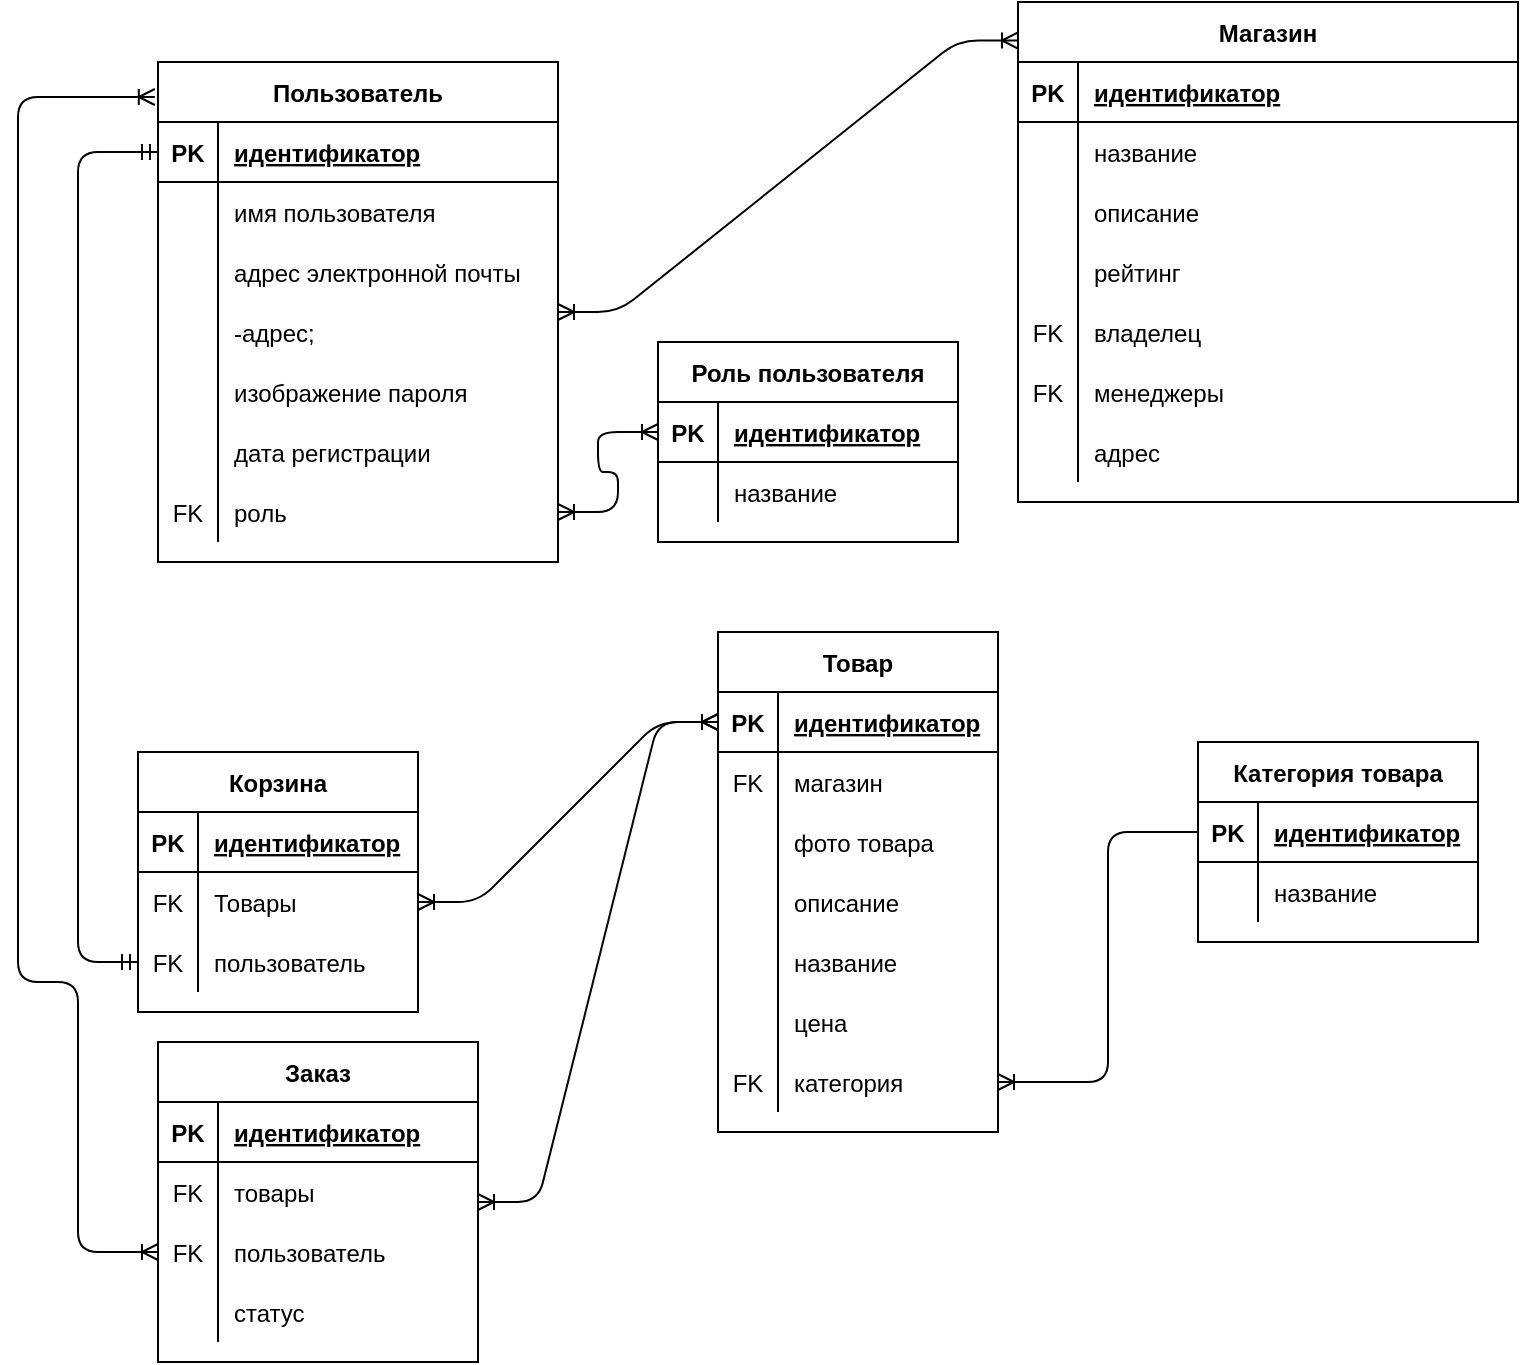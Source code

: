 <mxfile version="14.6.11" type="github">
  <diagram id="R2lEEEUBdFMjLlhIrx00" name="Page-1">
    <mxGraphModel dx="824" dy="929" grid="1" gridSize="10" guides="1" tooltips="1" connect="1" arrows="1" fold="1" page="1" pageScale="1" pageWidth="850" pageHeight="1100" math="0" shadow="0" extFonts="Permanent Marker^https://fonts.googleapis.com/css?family=Permanent+Marker">
      <root>
        <mxCell id="0" />
        <mxCell id="1" parent="0" />
        <mxCell id="C-vyLk0tnHw3VtMMgP7b-23" value="Пользователь" style="shape=table;startSize=30;container=1;collapsible=1;childLayout=tableLayout;fixedRows=1;rowLines=0;fontStyle=1;align=center;resizeLast=1;" parent="1" vertex="1">
          <mxGeometry x="140" y="70" width="200" height="250" as="geometry" />
        </mxCell>
        <mxCell id="C-vyLk0tnHw3VtMMgP7b-24" value="" style="shape=partialRectangle;collapsible=0;dropTarget=0;pointerEvents=0;fillColor=none;points=[[0,0.5],[1,0.5]];portConstraint=eastwest;top=0;left=0;right=0;bottom=1;" parent="C-vyLk0tnHw3VtMMgP7b-23" vertex="1">
          <mxGeometry y="30" width="200" height="30" as="geometry" />
        </mxCell>
        <mxCell id="C-vyLk0tnHw3VtMMgP7b-25" value="PK" style="shape=partialRectangle;overflow=hidden;connectable=0;fillColor=none;top=0;left=0;bottom=0;right=0;fontStyle=1;" parent="C-vyLk0tnHw3VtMMgP7b-24" vertex="1">
          <mxGeometry width="30" height="30" as="geometry" />
        </mxCell>
        <mxCell id="C-vyLk0tnHw3VtMMgP7b-26" value="идентификатор" style="shape=partialRectangle;overflow=hidden;connectable=0;fillColor=none;top=0;left=0;bottom=0;right=0;align=left;spacingLeft=6;fontStyle=5;" parent="C-vyLk0tnHw3VtMMgP7b-24" vertex="1">
          <mxGeometry x="30" width="170" height="30" as="geometry" />
        </mxCell>
        <mxCell id="ABF00D6M1G63eZJYdE8w-53" value="" style="shape=partialRectangle;collapsible=0;dropTarget=0;pointerEvents=0;fillColor=none;points=[[0,0.5],[1,0.5]];portConstraint=eastwest;top=0;left=0;right=0;bottom=0;" vertex="1" parent="C-vyLk0tnHw3VtMMgP7b-23">
          <mxGeometry y="60" width="200" height="30" as="geometry" />
        </mxCell>
        <mxCell id="ABF00D6M1G63eZJYdE8w-54" value="" style="shape=partialRectangle;overflow=hidden;connectable=0;fillColor=none;top=0;left=0;bottom=0;right=0;" vertex="1" parent="ABF00D6M1G63eZJYdE8w-53">
          <mxGeometry width="30" height="30" as="geometry" />
        </mxCell>
        <mxCell id="ABF00D6M1G63eZJYdE8w-55" value="имя пользователя" style="shape=partialRectangle;overflow=hidden;connectable=0;fillColor=none;top=0;left=0;bottom=0;right=0;align=left;spacingLeft=6;" vertex="1" parent="ABF00D6M1G63eZJYdE8w-53">
          <mxGeometry x="30" width="170" height="30" as="geometry" />
        </mxCell>
        <mxCell id="ABF00D6M1G63eZJYdE8w-56" value="" style="shape=partialRectangle;collapsible=0;dropTarget=0;pointerEvents=0;fillColor=none;points=[[0,0.5],[1,0.5]];portConstraint=eastwest;top=0;left=0;right=0;bottom=0;" vertex="1" parent="C-vyLk0tnHw3VtMMgP7b-23">
          <mxGeometry y="90" width="200" height="30" as="geometry" />
        </mxCell>
        <mxCell id="ABF00D6M1G63eZJYdE8w-57" value="" style="shape=partialRectangle;overflow=hidden;connectable=0;fillColor=none;top=0;left=0;bottom=0;right=0;" vertex="1" parent="ABF00D6M1G63eZJYdE8w-56">
          <mxGeometry width="30" height="30" as="geometry" />
        </mxCell>
        <mxCell id="ABF00D6M1G63eZJYdE8w-58" value="адрес электронной почты" style="shape=partialRectangle;overflow=hidden;connectable=0;fillColor=none;top=0;left=0;bottom=0;right=0;align=left;spacingLeft=6;" vertex="1" parent="ABF00D6M1G63eZJYdE8w-56">
          <mxGeometry x="30" width="170" height="30" as="geometry" />
        </mxCell>
        <mxCell id="ABF00D6M1G63eZJYdE8w-59" value="" style="shape=partialRectangle;collapsible=0;dropTarget=0;pointerEvents=0;fillColor=none;points=[[0,0.5],[1,0.5]];portConstraint=eastwest;top=0;left=0;right=0;bottom=0;" vertex="1" parent="C-vyLk0tnHw3VtMMgP7b-23">
          <mxGeometry y="120" width="200" height="30" as="geometry" />
        </mxCell>
        <mxCell id="ABF00D6M1G63eZJYdE8w-60" value="" style="shape=partialRectangle;overflow=hidden;connectable=0;fillColor=none;top=0;left=0;bottom=0;right=0;" vertex="1" parent="ABF00D6M1G63eZJYdE8w-59">
          <mxGeometry width="30" height="30" as="geometry" />
        </mxCell>
        <mxCell id="ABF00D6M1G63eZJYdE8w-61" value="-адрес;" style="shape=partialRectangle;overflow=hidden;connectable=0;fillColor=none;top=0;left=0;bottom=0;right=0;align=left;spacingLeft=6;" vertex="1" parent="ABF00D6M1G63eZJYdE8w-59">
          <mxGeometry x="30" width="170" height="30" as="geometry" />
        </mxCell>
        <mxCell id="ABF00D6M1G63eZJYdE8w-62" value="" style="shape=partialRectangle;collapsible=0;dropTarget=0;pointerEvents=0;fillColor=none;points=[[0,0.5],[1,0.5]];portConstraint=eastwest;top=0;left=0;right=0;bottom=0;" vertex="1" parent="C-vyLk0tnHw3VtMMgP7b-23">
          <mxGeometry y="150" width="200" height="30" as="geometry" />
        </mxCell>
        <mxCell id="ABF00D6M1G63eZJYdE8w-63" value="" style="shape=partialRectangle;overflow=hidden;connectable=0;fillColor=none;top=0;left=0;bottom=0;right=0;" vertex="1" parent="ABF00D6M1G63eZJYdE8w-62">
          <mxGeometry width="30" height="30" as="geometry" />
        </mxCell>
        <mxCell id="ABF00D6M1G63eZJYdE8w-64" value="изображение пароля" style="shape=partialRectangle;overflow=hidden;connectable=0;fillColor=none;top=0;left=0;bottom=0;right=0;align=left;spacingLeft=6;" vertex="1" parent="ABF00D6M1G63eZJYdE8w-62">
          <mxGeometry x="30" width="170" height="30" as="geometry" />
        </mxCell>
        <mxCell id="ABF00D6M1G63eZJYdE8w-65" value="" style="shape=partialRectangle;collapsible=0;dropTarget=0;pointerEvents=0;fillColor=none;points=[[0,0.5],[1,0.5]];portConstraint=eastwest;top=0;left=0;right=0;bottom=0;" vertex="1" parent="C-vyLk0tnHw3VtMMgP7b-23">
          <mxGeometry y="180" width="200" height="30" as="geometry" />
        </mxCell>
        <mxCell id="ABF00D6M1G63eZJYdE8w-66" value="" style="shape=partialRectangle;overflow=hidden;connectable=0;fillColor=none;top=0;left=0;bottom=0;right=0;" vertex="1" parent="ABF00D6M1G63eZJYdE8w-65">
          <mxGeometry width="30" height="30" as="geometry" />
        </mxCell>
        <mxCell id="ABF00D6M1G63eZJYdE8w-67" value="дата регистрации" style="shape=partialRectangle;overflow=hidden;connectable=0;fillColor=none;top=0;left=0;bottom=0;right=0;align=left;spacingLeft=6;" vertex="1" parent="ABF00D6M1G63eZJYdE8w-65">
          <mxGeometry x="30" width="170" height="30" as="geometry" />
        </mxCell>
        <mxCell id="C-vyLk0tnHw3VtMMgP7b-27" value="" style="shape=partialRectangle;collapsible=0;dropTarget=0;pointerEvents=0;fillColor=none;points=[[0,0.5],[1,0.5]];portConstraint=eastwest;top=0;left=0;right=0;bottom=0;" parent="C-vyLk0tnHw3VtMMgP7b-23" vertex="1">
          <mxGeometry y="210" width="200" height="30" as="geometry" />
        </mxCell>
        <mxCell id="C-vyLk0tnHw3VtMMgP7b-28" value="FK" style="shape=partialRectangle;overflow=hidden;connectable=0;fillColor=none;top=0;left=0;bottom=0;right=0;" parent="C-vyLk0tnHw3VtMMgP7b-27" vertex="1">
          <mxGeometry width="30" height="30" as="geometry" />
        </mxCell>
        <mxCell id="C-vyLk0tnHw3VtMMgP7b-29" value="роль" style="shape=partialRectangle;overflow=hidden;connectable=0;fillColor=none;top=0;left=0;bottom=0;right=0;align=left;spacingLeft=6;" parent="C-vyLk0tnHw3VtMMgP7b-27" vertex="1">
          <mxGeometry x="30" width="170" height="30" as="geometry" />
        </mxCell>
        <mxCell id="ABF00D6M1G63eZJYdE8w-1" value="Роль пользователя" style="shape=table;startSize=30;container=1;collapsible=1;childLayout=tableLayout;fixedRows=1;rowLines=0;fontStyle=1;align=center;resizeLast=1;" vertex="1" parent="1">
          <mxGeometry x="390" y="210" width="150.0" height="100" as="geometry" />
        </mxCell>
        <mxCell id="ABF00D6M1G63eZJYdE8w-2" value="" style="shape=partialRectangle;collapsible=0;dropTarget=0;pointerEvents=0;fillColor=none;points=[[0,0.5],[1,0.5]];portConstraint=eastwest;top=0;left=0;right=0;bottom=1;" vertex="1" parent="ABF00D6M1G63eZJYdE8w-1">
          <mxGeometry y="30" width="150.0" height="30" as="geometry" />
        </mxCell>
        <mxCell id="ABF00D6M1G63eZJYdE8w-3" value="PK" style="shape=partialRectangle;overflow=hidden;connectable=0;fillColor=none;top=0;left=0;bottom=0;right=0;fontStyle=1;" vertex="1" parent="ABF00D6M1G63eZJYdE8w-2">
          <mxGeometry width="30" height="30" as="geometry" />
        </mxCell>
        <mxCell id="ABF00D6M1G63eZJYdE8w-4" value="идентификатор" style="shape=partialRectangle;overflow=hidden;connectable=0;fillColor=none;top=0;left=0;bottom=0;right=0;align=left;spacingLeft=6;fontStyle=5;" vertex="1" parent="ABF00D6M1G63eZJYdE8w-2">
          <mxGeometry x="30" width="120.0" height="30" as="geometry" />
        </mxCell>
        <mxCell id="ABF00D6M1G63eZJYdE8w-5" value="" style="shape=partialRectangle;collapsible=0;dropTarget=0;pointerEvents=0;fillColor=none;points=[[0,0.5],[1,0.5]];portConstraint=eastwest;top=0;left=0;right=0;bottom=0;" vertex="1" parent="ABF00D6M1G63eZJYdE8w-1">
          <mxGeometry y="60" width="150.0" height="30" as="geometry" />
        </mxCell>
        <mxCell id="ABF00D6M1G63eZJYdE8w-6" value="" style="shape=partialRectangle;overflow=hidden;connectable=0;fillColor=none;top=0;left=0;bottom=0;right=0;" vertex="1" parent="ABF00D6M1G63eZJYdE8w-5">
          <mxGeometry width="30" height="30" as="geometry" />
        </mxCell>
        <mxCell id="ABF00D6M1G63eZJYdE8w-7" value="название" style="shape=partialRectangle;overflow=hidden;connectable=0;fillColor=none;top=0;left=0;bottom=0;right=0;align=left;spacingLeft=6;" vertex="1" parent="ABF00D6M1G63eZJYdE8w-5">
          <mxGeometry x="30" width="120.0" height="30" as="geometry" />
        </mxCell>
        <mxCell id="ABF00D6M1G63eZJYdE8w-15" value="Товар" style="shape=table;startSize=30;container=1;collapsible=1;childLayout=tableLayout;fixedRows=1;rowLines=0;fontStyle=1;align=center;resizeLast=1;" vertex="1" parent="1">
          <mxGeometry x="420" y="355" width="140" height="250" as="geometry" />
        </mxCell>
        <mxCell id="ABF00D6M1G63eZJYdE8w-16" value="" style="shape=partialRectangle;collapsible=0;dropTarget=0;pointerEvents=0;fillColor=none;points=[[0,0.5],[1,0.5]];portConstraint=eastwest;top=0;left=0;right=0;bottom=1;" vertex="1" parent="ABF00D6M1G63eZJYdE8w-15">
          <mxGeometry y="30" width="140" height="30" as="geometry" />
        </mxCell>
        <mxCell id="ABF00D6M1G63eZJYdE8w-17" value="PK" style="shape=partialRectangle;overflow=hidden;connectable=0;fillColor=none;top=0;left=0;bottom=0;right=0;fontStyle=1;" vertex="1" parent="ABF00D6M1G63eZJYdE8w-16">
          <mxGeometry width="30" height="30" as="geometry" />
        </mxCell>
        <mxCell id="ABF00D6M1G63eZJYdE8w-18" value="идентификатор" style="shape=partialRectangle;overflow=hidden;connectable=0;fillColor=none;top=0;left=0;bottom=0;right=0;align=left;spacingLeft=6;fontStyle=5;" vertex="1" parent="ABF00D6M1G63eZJYdE8w-16">
          <mxGeometry x="30" width="110" height="30" as="geometry" />
        </mxCell>
        <mxCell id="ABF00D6M1G63eZJYdE8w-69" value="" style="shape=partialRectangle;collapsible=0;dropTarget=0;pointerEvents=0;fillColor=none;points=[[0,0.5],[1,0.5]];portConstraint=eastwest;top=0;left=0;right=0;bottom=0;" vertex="1" parent="ABF00D6M1G63eZJYdE8w-15">
          <mxGeometry y="60" width="140" height="30" as="geometry" />
        </mxCell>
        <mxCell id="ABF00D6M1G63eZJYdE8w-70" value="FK" style="shape=partialRectangle;overflow=hidden;connectable=0;fillColor=none;top=0;left=0;bottom=0;right=0;" vertex="1" parent="ABF00D6M1G63eZJYdE8w-69">
          <mxGeometry width="30" height="30" as="geometry" />
        </mxCell>
        <mxCell id="ABF00D6M1G63eZJYdE8w-71" value="магазин" style="shape=partialRectangle;overflow=hidden;connectable=0;fillColor=none;top=0;left=0;bottom=0;right=0;align=left;spacingLeft=6;" vertex="1" parent="ABF00D6M1G63eZJYdE8w-69">
          <mxGeometry x="30" width="110" height="30" as="geometry" />
        </mxCell>
        <mxCell id="ABF00D6M1G63eZJYdE8w-72" value="" style="shape=partialRectangle;collapsible=0;dropTarget=0;pointerEvents=0;fillColor=none;points=[[0,0.5],[1,0.5]];portConstraint=eastwest;top=0;left=0;right=0;bottom=0;" vertex="1" parent="ABF00D6M1G63eZJYdE8w-15">
          <mxGeometry y="90" width="140" height="30" as="geometry" />
        </mxCell>
        <mxCell id="ABF00D6M1G63eZJYdE8w-73" value="" style="shape=partialRectangle;overflow=hidden;connectable=0;fillColor=none;top=0;left=0;bottom=0;right=0;" vertex="1" parent="ABF00D6M1G63eZJYdE8w-72">
          <mxGeometry width="30" height="30" as="geometry" />
        </mxCell>
        <mxCell id="ABF00D6M1G63eZJYdE8w-74" value="фото товара" style="shape=partialRectangle;overflow=hidden;connectable=0;fillColor=none;top=0;left=0;bottom=0;right=0;align=left;spacingLeft=6;" vertex="1" parent="ABF00D6M1G63eZJYdE8w-72">
          <mxGeometry x="30" width="110" height="30" as="geometry" />
        </mxCell>
        <mxCell id="ABF00D6M1G63eZJYdE8w-75" value="" style="shape=partialRectangle;collapsible=0;dropTarget=0;pointerEvents=0;fillColor=none;points=[[0,0.5],[1,0.5]];portConstraint=eastwest;top=0;left=0;right=0;bottom=0;" vertex="1" parent="ABF00D6M1G63eZJYdE8w-15">
          <mxGeometry y="120" width="140" height="30" as="geometry" />
        </mxCell>
        <mxCell id="ABF00D6M1G63eZJYdE8w-76" value="" style="shape=partialRectangle;overflow=hidden;connectable=0;fillColor=none;top=0;left=0;bottom=0;right=0;" vertex="1" parent="ABF00D6M1G63eZJYdE8w-75">
          <mxGeometry width="30" height="30" as="geometry" />
        </mxCell>
        <mxCell id="ABF00D6M1G63eZJYdE8w-77" value="описание" style="shape=partialRectangle;overflow=hidden;connectable=0;fillColor=none;top=0;left=0;bottom=0;right=0;align=left;spacingLeft=6;" vertex="1" parent="ABF00D6M1G63eZJYdE8w-75">
          <mxGeometry x="30" width="110" height="30" as="geometry" />
        </mxCell>
        <mxCell id="ABF00D6M1G63eZJYdE8w-78" value="" style="shape=partialRectangle;collapsible=0;dropTarget=0;pointerEvents=0;fillColor=none;points=[[0,0.5],[1,0.5]];portConstraint=eastwest;top=0;left=0;right=0;bottom=0;" vertex="1" parent="ABF00D6M1G63eZJYdE8w-15">
          <mxGeometry y="150" width="140" height="30" as="geometry" />
        </mxCell>
        <mxCell id="ABF00D6M1G63eZJYdE8w-79" value="" style="shape=partialRectangle;overflow=hidden;connectable=0;fillColor=none;top=0;left=0;bottom=0;right=0;" vertex="1" parent="ABF00D6M1G63eZJYdE8w-78">
          <mxGeometry width="30" height="30" as="geometry" />
        </mxCell>
        <mxCell id="ABF00D6M1G63eZJYdE8w-80" value="название" style="shape=partialRectangle;overflow=hidden;connectable=0;fillColor=none;top=0;left=0;bottom=0;right=0;align=left;spacingLeft=6;" vertex="1" parent="ABF00D6M1G63eZJYdE8w-78">
          <mxGeometry x="30" width="110" height="30" as="geometry" />
        </mxCell>
        <mxCell id="ABF00D6M1G63eZJYdE8w-81" value="" style="shape=partialRectangle;collapsible=0;dropTarget=0;pointerEvents=0;fillColor=none;points=[[0,0.5],[1,0.5]];portConstraint=eastwest;top=0;left=0;right=0;bottom=0;" vertex="1" parent="ABF00D6M1G63eZJYdE8w-15">
          <mxGeometry y="180" width="140" height="30" as="geometry" />
        </mxCell>
        <mxCell id="ABF00D6M1G63eZJYdE8w-82" value="" style="shape=partialRectangle;overflow=hidden;connectable=0;fillColor=none;top=0;left=0;bottom=0;right=0;" vertex="1" parent="ABF00D6M1G63eZJYdE8w-81">
          <mxGeometry width="30" height="30" as="geometry" />
        </mxCell>
        <mxCell id="ABF00D6M1G63eZJYdE8w-83" value="цена" style="shape=partialRectangle;overflow=hidden;connectable=0;fillColor=none;top=0;left=0;bottom=0;right=0;align=left;spacingLeft=6;" vertex="1" parent="ABF00D6M1G63eZJYdE8w-81">
          <mxGeometry x="30" width="110" height="30" as="geometry" />
        </mxCell>
        <mxCell id="ABF00D6M1G63eZJYdE8w-19" value="" style="shape=partialRectangle;collapsible=0;dropTarget=0;pointerEvents=0;fillColor=none;points=[[0,0.5],[1,0.5]];portConstraint=eastwest;top=0;left=0;right=0;bottom=0;" vertex="1" parent="ABF00D6M1G63eZJYdE8w-15">
          <mxGeometry y="210" width="140" height="30" as="geometry" />
        </mxCell>
        <mxCell id="ABF00D6M1G63eZJYdE8w-20" value="FK" style="shape=partialRectangle;overflow=hidden;connectable=0;fillColor=none;top=0;left=0;bottom=0;right=0;" vertex="1" parent="ABF00D6M1G63eZJYdE8w-19">
          <mxGeometry width="30" height="30" as="geometry" />
        </mxCell>
        <mxCell id="ABF00D6M1G63eZJYdE8w-21" value="категория" style="shape=partialRectangle;overflow=hidden;connectable=0;fillColor=none;top=0;left=0;bottom=0;right=0;align=left;spacingLeft=6;" vertex="1" parent="ABF00D6M1G63eZJYdE8w-19">
          <mxGeometry x="30" width="110" height="30" as="geometry" />
        </mxCell>
        <mxCell id="ABF00D6M1G63eZJYdE8w-22" value="Категория товара" style="shape=table;startSize=30;container=1;collapsible=1;childLayout=tableLayout;fixedRows=1;rowLines=0;fontStyle=1;align=center;resizeLast=1;" vertex="1" parent="1">
          <mxGeometry x="660" y="410" width="140.0" height="100" as="geometry" />
        </mxCell>
        <mxCell id="ABF00D6M1G63eZJYdE8w-23" value="" style="shape=partialRectangle;collapsible=0;dropTarget=0;pointerEvents=0;fillColor=none;points=[[0,0.5],[1,0.5]];portConstraint=eastwest;top=0;left=0;right=0;bottom=1;" vertex="1" parent="ABF00D6M1G63eZJYdE8w-22">
          <mxGeometry y="30" width="140.0" height="30" as="geometry" />
        </mxCell>
        <mxCell id="ABF00D6M1G63eZJYdE8w-24" value="PK" style="shape=partialRectangle;overflow=hidden;connectable=0;fillColor=none;top=0;left=0;bottom=0;right=0;fontStyle=1;" vertex="1" parent="ABF00D6M1G63eZJYdE8w-23">
          <mxGeometry width="30" height="30" as="geometry" />
        </mxCell>
        <mxCell id="ABF00D6M1G63eZJYdE8w-25" value="идентификатор" style="shape=partialRectangle;overflow=hidden;connectable=0;fillColor=none;top=0;left=0;bottom=0;right=0;align=left;spacingLeft=6;fontStyle=5;" vertex="1" parent="ABF00D6M1G63eZJYdE8w-23">
          <mxGeometry x="30" width="110.0" height="30" as="geometry" />
        </mxCell>
        <mxCell id="ABF00D6M1G63eZJYdE8w-26" value="" style="shape=partialRectangle;collapsible=0;dropTarget=0;pointerEvents=0;fillColor=none;points=[[0,0.5],[1,0.5]];portConstraint=eastwest;top=0;left=0;right=0;bottom=0;" vertex="1" parent="ABF00D6M1G63eZJYdE8w-22">
          <mxGeometry y="60" width="140.0" height="30" as="geometry" />
        </mxCell>
        <mxCell id="ABF00D6M1G63eZJYdE8w-27" value="" style="shape=partialRectangle;overflow=hidden;connectable=0;fillColor=none;top=0;left=0;bottom=0;right=0;" vertex="1" parent="ABF00D6M1G63eZJYdE8w-26">
          <mxGeometry width="30" height="30" as="geometry" />
        </mxCell>
        <mxCell id="ABF00D6M1G63eZJYdE8w-28" value="название" style="shape=partialRectangle;overflow=hidden;connectable=0;fillColor=none;top=0;left=0;bottom=0;right=0;align=left;spacingLeft=6;" vertex="1" parent="ABF00D6M1G63eZJYdE8w-26">
          <mxGeometry x="30" width="110.0" height="30" as="geometry" />
        </mxCell>
        <mxCell id="ABF00D6M1G63eZJYdE8w-29" value="Корзина" style="shape=table;startSize=30;container=1;collapsible=1;childLayout=tableLayout;fixedRows=1;rowLines=0;fontStyle=1;align=center;resizeLast=1;" vertex="1" parent="1">
          <mxGeometry x="130" y="415" width="140" height="130" as="geometry" />
        </mxCell>
        <mxCell id="ABF00D6M1G63eZJYdE8w-30" value="" style="shape=partialRectangle;collapsible=0;dropTarget=0;pointerEvents=0;fillColor=none;points=[[0,0.5],[1,0.5]];portConstraint=eastwest;top=0;left=0;right=0;bottom=1;" vertex="1" parent="ABF00D6M1G63eZJYdE8w-29">
          <mxGeometry y="30" width="140" height="30" as="geometry" />
        </mxCell>
        <mxCell id="ABF00D6M1G63eZJYdE8w-31" value="PK" style="shape=partialRectangle;overflow=hidden;connectable=0;fillColor=none;top=0;left=0;bottom=0;right=0;fontStyle=1;" vertex="1" parent="ABF00D6M1G63eZJYdE8w-30">
          <mxGeometry width="30" height="30" as="geometry" />
        </mxCell>
        <mxCell id="ABF00D6M1G63eZJYdE8w-32" value="идентификатор" style="shape=partialRectangle;overflow=hidden;connectable=0;fillColor=none;top=0;left=0;bottom=0;right=0;align=left;spacingLeft=6;fontStyle=5;" vertex="1" parent="ABF00D6M1G63eZJYdE8w-30">
          <mxGeometry x="30" width="110" height="30" as="geometry" />
        </mxCell>
        <mxCell id="ABF00D6M1G63eZJYdE8w-85" value="" style="shape=partialRectangle;collapsible=0;dropTarget=0;pointerEvents=0;fillColor=none;points=[[0,0.5],[1,0.5]];portConstraint=eastwest;top=0;left=0;right=0;bottom=0;" vertex="1" parent="ABF00D6M1G63eZJYdE8w-29">
          <mxGeometry y="60" width="140" height="30" as="geometry" />
        </mxCell>
        <mxCell id="ABF00D6M1G63eZJYdE8w-86" value="FK" style="shape=partialRectangle;overflow=hidden;connectable=0;fillColor=none;top=0;left=0;bottom=0;right=0;" vertex="1" parent="ABF00D6M1G63eZJYdE8w-85">
          <mxGeometry width="30" height="30" as="geometry" />
        </mxCell>
        <mxCell id="ABF00D6M1G63eZJYdE8w-87" value="Товары" style="shape=partialRectangle;overflow=hidden;connectable=0;fillColor=none;top=0;left=0;bottom=0;right=0;align=left;spacingLeft=6;" vertex="1" parent="ABF00D6M1G63eZJYdE8w-85">
          <mxGeometry x="30" width="110" height="30" as="geometry" />
        </mxCell>
        <mxCell id="ABF00D6M1G63eZJYdE8w-33" value="" style="shape=partialRectangle;collapsible=0;dropTarget=0;pointerEvents=0;fillColor=none;points=[[0,0.5],[1,0.5]];portConstraint=eastwest;top=0;left=0;right=0;bottom=0;" vertex="1" parent="ABF00D6M1G63eZJYdE8w-29">
          <mxGeometry y="90" width="140" height="30" as="geometry" />
        </mxCell>
        <mxCell id="ABF00D6M1G63eZJYdE8w-34" value="FK" style="shape=partialRectangle;overflow=hidden;connectable=0;fillColor=none;top=0;left=0;bottom=0;right=0;" vertex="1" parent="ABF00D6M1G63eZJYdE8w-33">
          <mxGeometry width="30" height="30" as="geometry" />
        </mxCell>
        <mxCell id="ABF00D6M1G63eZJYdE8w-35" value="пользователь" style="shape=partialRectangle;overflow=hidden;connectable=0;fillColor=none;top=0;left=0;bottom=0;right=0;align=left;spacingLeft=6;" vertex="1" parent="ABF00D6M1G63eZJYdE8w-33">
          <mxGeometry x="30" width="110" height="30" as="geometry" />
        </mxCell>
        <mxCell id="ABF00D6M1G63eZJYdE8w-36" value="Заказ" style="shape=table;startSize=30;container=1;collapsible=1;childLayout=tableLayout;fixedRows=1;rowLines=0;fontStyle=1;align=center;resizeLast=1;" vertex="1" parent="1">
          <mxGeometry x="140" y="560" width="160" height="160.0" as="geometry" />
        </mxCell>
        <mxCell id="ABF00D6M1G63eZJYdE8w-37" value="" style="shape=partialRectangle;collapsible=0;dropTarget=0;pointerEvents=0;fillColor=none;points=[[0,0.5],[1,0.5]];portConstraint=eastwest;top=0;left=0;right=0;bottom=1;" vertex="1" parent="ABF00D6M1G63eZJYdE8w-36">
          <mxGeometry y="30" width="160" height="30" as="geometry" />
        </mxCell>
        <mxCell id="ABF00D6M1G63eZJYdE8w-38" value="PK" style="shape=partialRectangle;overflow=hidden;connectable=0;fillColor=none;top=0;left=0;bottom=0;right=0;fontStyle=1;" vertex="1" parent="ABF00D6M1G63eZJYdE8w-37">
          <mxGeometry width="30" height="30" as="geometry" />
        </mxCell>
        <mxCell id="ABF00D6M1G63eZJYdE8w-39" value="идентификатор" style="shape=partialRectangle;overflow=hidden;connectable=0;fillColor=none;top=0;left=0;bottom=0;right=0;align=left;spacingLeft=6;fontStyle=5;" vertex="1" parent="ABF00D6M1G63eZJYdE8w-37">
          <mxGeometry x="30" width="130" height="30" as="geometry" />
        </mxCell>
        <mxCell id="ABF00D6M1G63eZJYdE8w-92" value="" style="shape=partialRectangle;collapsible=0;dropTarget=0;pointerEvents=0;fillColor=none;points=[[0,0.5],[1,0.5]];portConstraint=eastwest;top=0;left=0;right=0;bottom=0;" vertex="1" parent="ABF00D6M1G63eZJYdE8w-36">
          <mxGeometry y="60" width="160" height="30" as="geometry" />
        </mxCell>
        <mxCell id="ABF00D6M1G63eZJYdE8w-93" value="FK" style="shape=partialRectangle;overflow=hidden;connectable=0;fillColor=none;top=0;left=0;bottom=0;right=0;" vertex="1" parent="ABF00D6M1G63eZJYdE8w-92">
          <mxGeometry width="30" height="30" as="geometry" />
        </mxCell>
        <mxCell id="ABF00D6M1G63eZJYdE8w-94" value="товары" style="shape=partialRectangle;overflow=hidden;connectable=0;fillColor=none;top=0;left=0;bottom=0;right=0;align=left;spacingLeft=6;" vertex="1" parent="ABF00D6M1G63eZJYdE8w-92">
          <mxGeometry x="30" width="130" height="30" as="geometry" />
        </mxCell>
        <mxCell id="ABF00D6M1G63eZJYdE8w-95" value="" style="shape=partialRectangle;collapsible=0;dropTarget=0;pointerEvents=0;fillColor=none;points=[[0,0.5],[1,0.5]];portConstraint=eastwest;top=0;left=0;right=0;bottom=0;" vertex="1" parent="ABF00D6M1G63eZJYdE8w-36">
          <mxGeometry y="90" width="160" height="30" as="geometry" />
        </mxCell>
        <mxCell id="ABF00D6M1G63eZJYdE8w-96" value="FK" style="shape=partialRectangle;overflow=hidden;connectable=0;fillColor=none;top=0;left=0;bottom=0;right=0;" vertex="1" parent="ABF00D6M1G63eZJYdE8w-95">
          <mxGeometry width="30" height="30" as="geometry" />
        </mxCell>
        <mxCell id="ABF00D6M1G63eZJYdE8w-97" value="пользователь" style="shape=partialRectangle;overflow=hidden;connectable=0;fillColor=none;top=0;left=0;bottom=0;right=0;align=left;spacingLeft=6;" vertex="1" parent="ABF00D6M1G63eZJYdE8w-95">
          <mxGeometry x="30" width="130" height="30" as="geometry" />
        </mxCell>
        <mxCell id="ABF00D6M1G63eZJYdE8w-40" value="" style="shape=partialRectangle;collapsible=0;dropTarget=0;pointerEvents=0;fillColor=none;points=[[0,0.5],[1,0.5]];portConstraint=eastwest;top=0;left=0;right=0;bottom=0;" vertex="1" parent="ABF00D6M1G63eZJYdE8w-36">
          <mxGeometry y="120" width="160" height="30" as="geometry" />
        </mxCell>
        <mxCell id="ABF00D6M1G63eZJYdE8w-41" value="" style="shape=partialRectangle;overflow=hidden;connectable=0;fillColor=none;top=0;left=0;bottom=0;right=0;" vertex="1" parent="ABF00D6M1G63eZJYdE8w-40">
          <mxGeometry width="30" height="30" as="geometry" />
        </mxCell>
        <mxCell id="ABF00D6M1G63eZJYdE8w-42" value="статус" style="shape=partialRectangle;overflow=hidden;connectable=0;fillColor=none;top=0;left=0;bottom=0;right=0;align=left;spacingLeft=6;" vertex="1" parent="ABF00D6M1G63eZJYdE8w-40">
          <mxGeometry x="30" width="130" height="30" as="geometry" />
        </mxCell>
        <mxCell id="ABF00D6M1G63eZJYdE8w-43" value="Магазин" style="shape=table;startSize=30;container=1;collapsible=1;childLayout=tableLayout;fixedRows=1;rowLines=0;fontStyle=1;align=center;resizeLast=1;" vertex="1" parent="1">
          <mxGeometry x="570" y="40" width="250" height="250" as="geometry" />
        </mxCell>
        <mxCell id="ABF00D6M1G63eZJYdE8w-44" value="" style="shape=partialRectangle;collapsible=0;dropTarget=0;pointerEvents=0;fillColor=none;points=[[0,0.5],[1,0.5]];portConstraint=eastwest;top=0;left=0;right=0;bottom=1;" vertex="1" parent="ABF00D6M1G63eZJYdE8w-43">
          <mxGeometry y="30" width="250" height="30" as="geometry" />
        </mxCell>
        <mxCell id="ABF00D6M1G63eZJYdE8w-45" value="PK" style="shape=partialRectangle;overflow=hidden;connectable=0;fillColor=none;top=0;left=0;bottom=0;right=0;fontStyle=1;" vertex="1" parent="ABF00D6M1G63eZJYdE8w-44">
          <mxGeometry width="30" height="30" as="geometry" />
        </mxCell>
        <mxCell id="ABF00D6M1G63eZJYdE8w-46" value="идентификатор" style="shape=partialRectangle;overflow=hidden;connectable=0;fillColor=none;top=0;left=0;bottom=0;right=0;align=left;spacingLeft=6;fontStyle=5;" vertex="1" parent="ABF00D6M1G63eZJYdE8w-44">
          <mxGeometry x="30" width="220" height="30" as="geometry" />
        </mxCell>
        <mxCell id="ABF00D6M1G63eZJYdE8w-100" value="" style="shape=partialRectangle;collapsible=0;dropTarget=0;pointerEvents=0;fillColor=none;points=[[0,0.5],[1,0.5]];portConstraint=eastwest;top=0;left=0;right=0;bottom=0;" vertex="1" parent="ABF00D6M1G63eZJYdE8w-43">
          <mxGeometry y="60" width="250" height="30" as="geometry" />
        </mxCell>
        <mxCell id="ABF00D6M1G63eZJYdE8w-101" value="" style="shape=partialRectangle;overflow=hidden;connectable=0;fillColor=none;top=0;left=0;bottom=0;right=0;" vertex="1" parent="ABF00D6M1G63eZJYdE8w-100">
          <mxGeometry width="30" height="30" as="geometry" />
        </mxCell>
        <mxCell id="ABF00D6M1G63eZJYdE8w-102" value="название" style="shape=partialRectangle;overflow=hidden;connectable=0;fillColor=none;top=0;left=0;bottom=0;right=0;align=left;spacingLeft=6;" vertex="1" parent="ABF00D6M1G63eZJYdE8w-100">
          <mxGeometry x="30" width="220" height="30" as="geometry" />
        </mxCell>
        <mxCell id="ABF00D6M1G63eZJYdE8w-103" value="" style="shape=partialRectangle;collapsible=0;dropTarget=0;pointerEvents=0;fillColor=none;points=[[0,0.5],[1,0.5]];portConstraint=eastwest;top=0;left=0;right=0;bottom=0;" vertex="1" parent="ABF00D6M1G63eZJYdE8w-43">
          <mxGeometry y="90" width="250" height="30" as="geometry" />
        </mxCell>
        <mxCell id="ABF00D6M1G63eZJYdE8w-104" value="" style="shape=partialRectangle;overflow=hidden;connectable=0;fillColor=none;top=0;left=0;bottom=0;right=0;" vertex="1" parent="ABF00D6M1G63eZJYdE8w-103">
          <mxGeometry width="30" height="30" as="geometry" />
        </mxCell>
        <mxCell id="ABF00D6M1G63eZJYdE8w-105" value="описание" style="shape=partialRectangle;overflow=hidden;connectable=0;fillColor=none;top=0;left=0;bottom=0;right=0;align=left;spacingLeft=6;" vertex="1" parent="ABF00D6M1G63eZJYdE8w-103">
          <mxGeometry x="30" width="220" height="30" as="geometry" />
        </mxCell>
        <mxCell id="ABF00D6M1G63eZJYdE8w-106" value="" style="shape=partialRectangle;collapsible=0;dropTarget=0;pointerEvents=0;fillColor=none;points=[[0,0.5],[1,0.5]];portConstraint=eastwest;top=0;left=0;right=0;bottom=0;" vertex="1" parent="ABF00D6M1G63eZJYdE8w-43">
          <mxGeometry y="120" width="250" height="30" as="geometry" />
        </mxCell>
        <mxCell id="ABF00D6M1G63eZJYdE8w-107" value="" style="shape=partialRectangle;overflow=hidden;connectable=0;fillColor=none;top=0;left=0;bottom=0;right=0;" vertex="1" parent="ABF00D6M1G63eZJYdE8w-106">
          <mxGeometry width="30" height="30" as="geometry" />
        </mxCell>
        <mxCell id="ABF00D6M1G63eZJYdE8w-108" value="рейтинг" style="shape=partialRectangle;overflow=hidden;connectable=0;fillColor=none;top=0;left=0;bottom=0;right=0;align=left;spacingLeft=6;" vertex="1" parent="ABF00D6M1G63eZJYdE8w-106">
          <mxGeometry x="30" width="220" height="30" as="geometry" />
        </mxCell>
        <mxCell id="ABF00D6M1G63eZJYdE8w-109" value="" style="shape=partialRectangle;collapsible=0;dropTarget=0;pointerEvents=0;fillColor=none;points=[[0,0.5],[1,0.5]];portConstraint=eastwest;top=0;left=0;right=0;bottom=0;" vertex="1" parent="ABF00D6M1G63eZJYdE8w-43">
          <mxGeometry y="150" width="250" height="30" as="geometry" />
        </mxCell>
        <mxCell id="ABF00D6M1G63eZJYdE8w-110" value="FK" style="shape=partialRectangle;overflow=hidden;connectable=0;fillColor=none;top=0;left=0;bottom=0;right=0;" vertex="1" parent="ABF00D6M1G63eZJYdE8w-109">
          <mxGeometry width="30" height="30" as="geometry" />
        </mxCell>
        <mxCell id="ABF00D6M1G63eZJYdE8w-111" value="владелец" style="shape=partialRectangle;overflow=hidden;connectable=0;fillColor=none;top=0;left=0;bottom=0;right=0;align=left;spacingLeft=6;" vertex="1" parent="ABF00D6M1G63eZJYdE8w-109">
          <mxGeometry x="30" width="220" height="30" as="geometry" />
        </mxCell>
        <mxCell id="ABF00D6M1G63eZJYdE8w-112" value="" style="shape=partialRectangle;collapsible=0;dropTarget=0;pointerEvents=0;fillColor=none;points=[[0,0.5],[1,0.5]];portConstraint=eastwest;top=0;left=0;right=0;bottom=0;" vertex="1" parent="ABF00D6M1G63eZJYdE8w-43">
          <mxGeometry y="180" width="250" height="30" as="geometry" />
        </mxCell>
        <mxCell id="ABF00D6M1G63eZJYdE8w-113" value="FK" style="shape=partialRectangle;overflow=hidden;connectable=0;fillColor=none;top=0;left=0;bottom=0;right=0;" vertex="1" parent="ABF00D6M1G63eZJYdE8w-112">
          <mxGeometry width="30" height="30" as="geometry" />
        </mxCell>
        <mxCell id="ABF00D6M1G63eZJYdE8w-114" value="менеджеры" style="shape=partialRectangle;overflow=hidden;connectable=0;fillColor=none;top=0;left=0;bottom=0;right=0;align=left;spacingLeft=6;" vertex="1" parent="ABF00D6M1G63eZJYdE8w-112">
          <mxGeometry x="30" width="220" height="30" as="geometry" />
        </mxCell>
        <mxCell id="ABF00D6M1G63eZJYdE8w-47" value="" style="shape=partialRectangle;collapsible=0;dropTarget=0;pointerEvents=0;fillColor=none;points=[[0,0.5],[1,0.5]];portConstraint=eastwest;top=0;left=0;right=0;bottom=0;" vertex="1" parent="ABF00D6M1G63eZJYdE8w-43">
          <mxGeometry y="210" width="250" height="30" as="geometry" />
        </mxCell>
        <mxCell id="ABF00D6M1G63eZJYdE8w-48" value="" style="shape=partialRectangle;overflow=hidden;connectable=0;fillColor=none;top=0;left=0;bottom=0;right=0;" vertex="1" parent="ABF00D6M1G63eZJYdE8w-47">
          <mxGeometry width="30" height="30" as="geometry" />
        </mxCell>
        <mxCell id="ABF00D6M1G63eZJYdE8w-49" value="адрес" style="shape=partialRectangle;overflow=hidden;connectable=0;fillColor=none;top=0;left=0;bottom=0;right=0;align=left;spacingLeft=6;" vertex="1" parent="ABF00D6M1G63eZJYdE8w-47">
          <mxGeometry x="30" width="220" height="30" as="geometry" />
        </mxCell>
        <mxCell id="ABF00D6M1G63eZJYdE8w-68" value="" style="edgeStyle=entityRelationEdgeStyle;fontSize=12;html=1;endArrow=ERoneToMany;startArrow=ERoneToMany;exitX=1;exitY=0.5;exitDx=0;exitDy=0;entryX=0;entryY=0.5;entryDx=0;entryDy=0;" edge="1" parent="1" source="C-vyLk0tnHw3VtMMgP7b-27" target="ABF00D6M1G63eZJYdE8w-2">
          <mxGeometry width="100" height="100" relative="1" as="geometry">
            <mxPoint x="330" y="320" as="sourcePoint" />
            <mxPoint x="430" y="220" as="targetPoint" />
          </mxGeometry>
        </mxCell>
        <mxCell id="ABF00D6M1G63eZJYdE8w-84" value="" style="edgeStyle=orthogonalEdgeStyle;fontSize=12;html=1;endArrow=ERoneToMany;exitX=0;exitY=0.5;exitDx=0;exitDy=0;entryX=1;entryY=0.5;entryDx=0;entryDy=0;" edge="1" parent="1" source="ABF00D6M1G63eZJYdE8w-23" target="ABF00D6M1G63eZJYdE8w-19">
          <mxGeometry width="100" height="100" relative="1" as="geometry">
            <mxPoint x="700" y="570" as="sourcePoint" />
            <mxPoint x="800" y="470" as="targetPoint" />
            <Array as="points">
              <mxPoint x="615" y="455" />
              <mxPoint x="615" y="580" />
            </Array>
          </mxGeometry>
        </mxCell>
        <mxCell id="ABF00D6M1G63eZJYdE8w-88" value="" style="edgeStyle=orthogonalEdgeStyle;fontSize=12;html=1;endArrow=ERmandOne;startArrow=ERmandOne;entryX=0;entryY=0.5;entryDx=0;entryDy=0;exitX=0;exitY=0.5;exitDx=0;exitDy=0;" edge="1" parent="1" source="ABF00D6M1G63eZJYdE8w-33" target="C-vyLk0tnHw3VtMMgP7b-24">
          <mxGeometry width="100" height="100" relative="1" as="geometry">
            <mxPoint x="-40" y="390" as="sourcePoint" />
            <mxPoint x="60" y="290" as="targetPoint" />
            <Array as="points">
              <mxPoint x="100" y="520" />
              <mxPoint x="100" y="115" />
            </Array>
          </mxGeometry>
        </mxCell>
        <mxCell id="ABF00D6M1G63eZJYdE8w-91" value="" style="edgeStyle=entityRelationEdgeStyle;fontSize=12;html=1;endArrow=ERoneToMany;startArrow=ERoneToMany;entryX=0;entryY=0.5;entryDx=0;entryDy=0;exitX=1;exitY=0.5;exitDx=0;exitDy=0;" edge="1" parent="1" source="ABF00D6M1G63eZJYdE8w-85" target="ABF00D6M1G63eZJYdE8w-16">
          <mxGeometry width="100" height="100" relative="1" as="geometry">
            <mxPoint x="380" y="490" as="sourcePoint" />
            <mxPoint x="530" y="580" as="targetPoint" />
          </mxGeometry>
        </mxCell>
        <mxCell id="ABF00D6M1G63eZJYdE8w-98" value="" style="edgeStyle=orthogonalEdgeStyle;fontSize=12;html=1;endArrow=ERoneToMany;startArrow=ERoneToMany;entryX=0;entryY=0.5;entryDx=0;entryDy=0;exitX=-0.008;exitY=0.07;exitDx=0;exitDy=0;exitPerimeter=0;" edge="1" parent="1" source="C-vyLk0tnHw3VtMMgP7b-23" target="ABF00D6M1G63eZJYdE8w-95">
          <mxGeometry width="100" height="100" relative="1" as="geometry">
            <mxPoint x="40" y="900" as="sourcePoint" />
            <mxPoint x="140" y="800" as="targetPoint" />
            <Array as="points">
              <mxPoint x="70" y="87" />
              <mxPoint x="70" y="530" />
              <mxPoint x="100" y="530" />
              <mxPoint x="100" y="665" />
            </Array>
          </mxGeometry>
        </mxCell>
        <mxCell id="ABF00D6M1G63eZJYdE8w-99" value="" style="edgeStyle=entityRelationEdgeStyle;fontSize=12;html=1;endArrow=ERoneToMany;startArrow=ERoneToMany;entryX=0;entryY=0.5;entryDx=0;entryDy=0;exitX=1;exitY=0.5;exitDx=0;exitDy=0;" edge="1" parent="1" source="ABF00D6M1G63eZJYdE8w-36" target="ABF00D6M1G63eZJYdE8w-16">
          <mxGeometry width="100" height="100" relative="1" as="geometry">
            <mxPoint x="440" y="640" as="sourcePoint" />
            <mxPoint x="540" y="540" as="targetPoint" />
          </mxGeometry>
        </mxCell>
        <mxCell id="ABF00D6M1G63eZJYdE8w-115" value="" style="edgeStyle=entityRelationEdgeStyle;fontSize=12;html=1;endArrow=ERoneToMany;startArrow=ERoneToMany;entryX=0;entryY=0.077;entryDx=0;entryDy=0;entryPerimeter=0;" edge="1" parent="1" source="C-vyLk0tnHw3VtMMgP7b-23" target="ABF00D6M1G63eZJYdE8w-43">
          <mxGeometry width="100" height="100" relative="1" as="geometry">
            <mxPoint x="440" y="200" as="sourcePoint" />
            <mxPoint x="540" y="100" as="targetPoint" />
          </mxGeometry>
        </mxCell>
      </root>
    </mxGraphModel>
  </diagram>
</mxfile>
